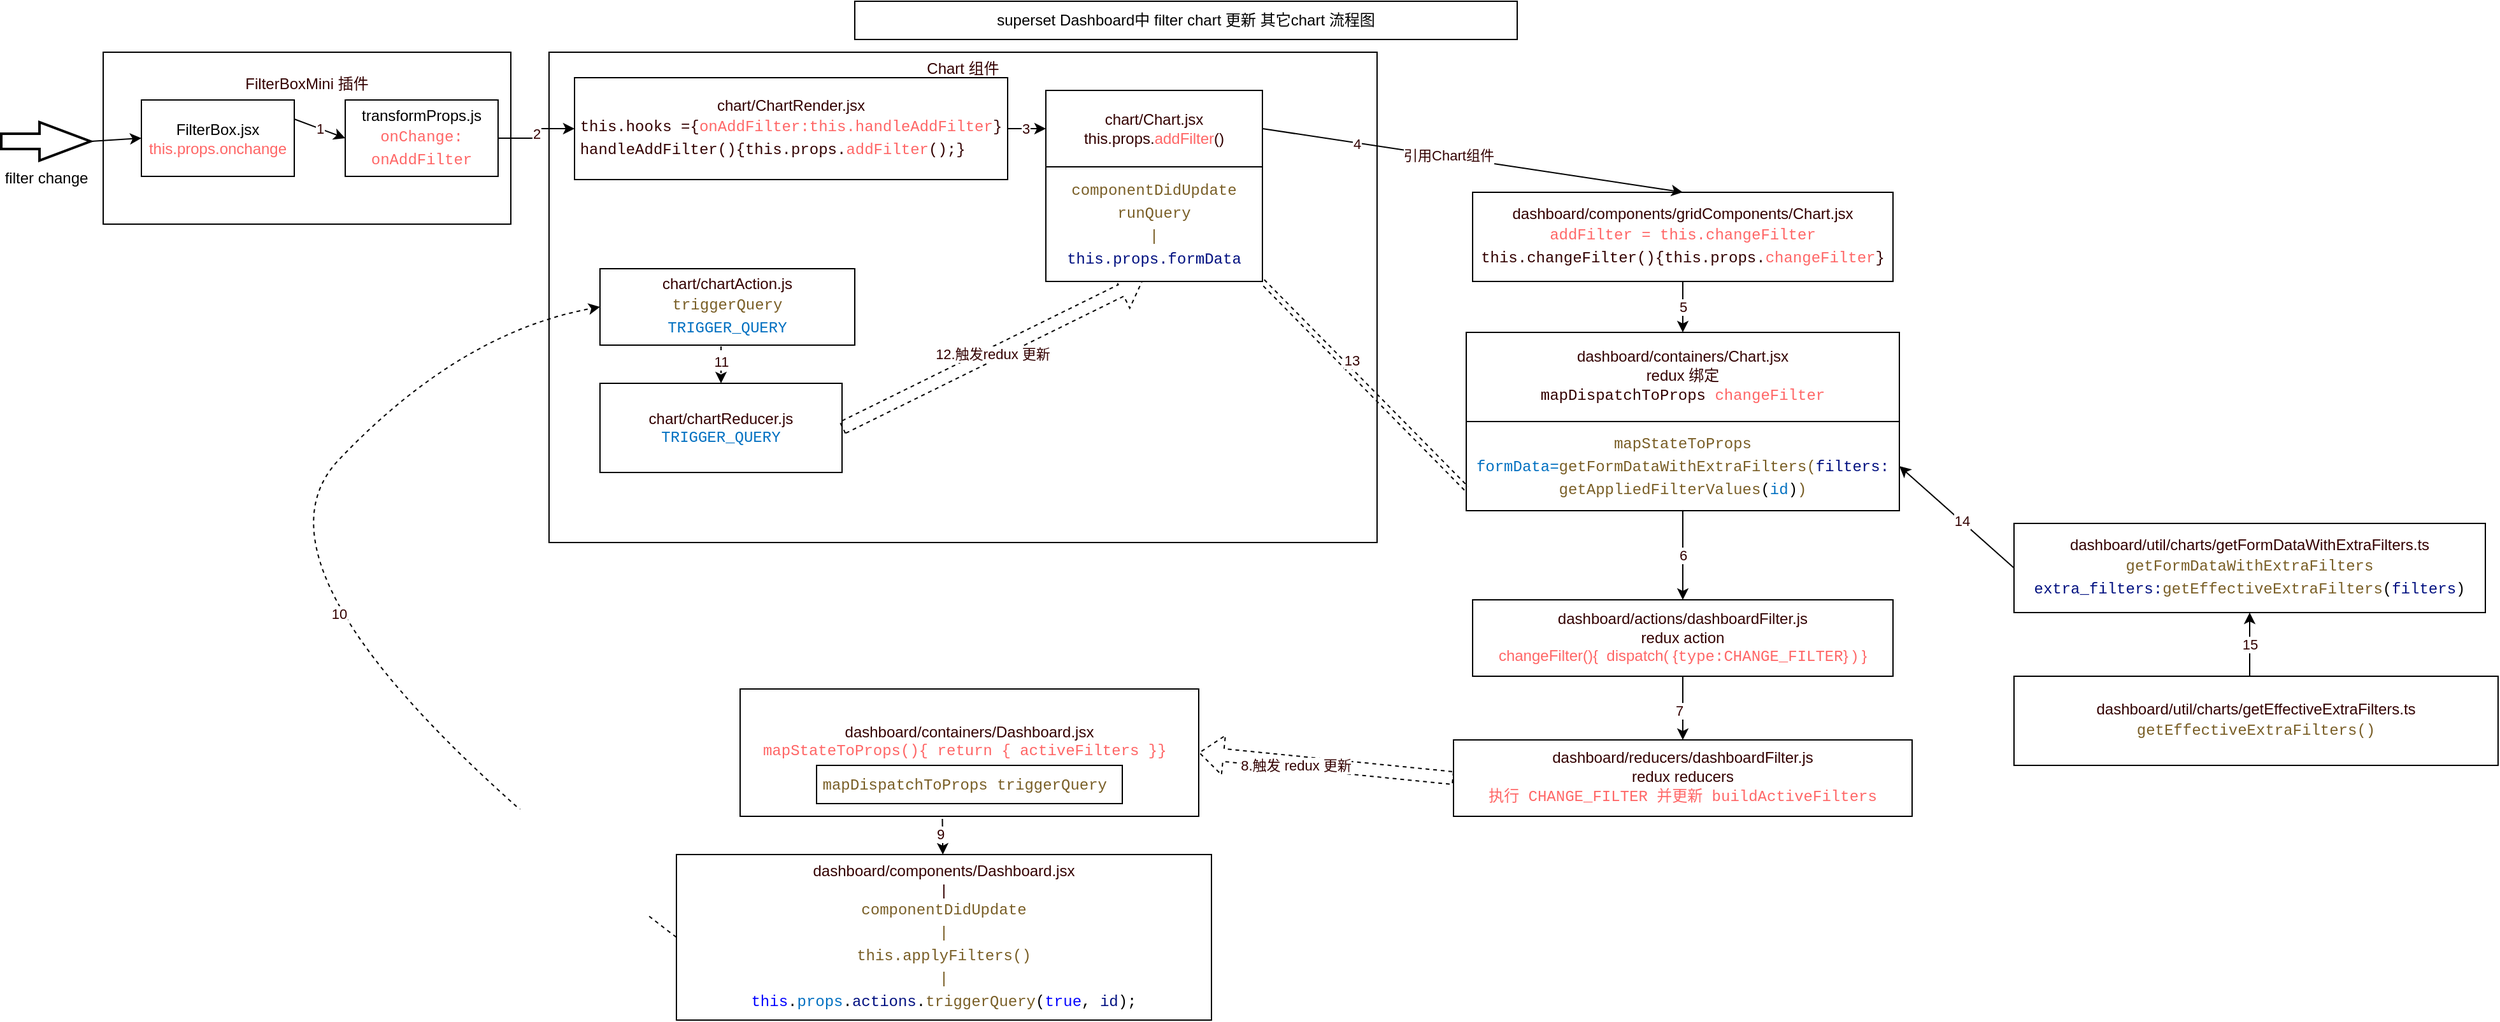 <mxfile version="16.4.2" type="github">
  <diagram id="1yzQ9n3bX9XZIDNbpLdn" name="Page-1">
    <mxGraphModel dx="1426" dy="794" grid="1" gridSize="10" guides="1" tooltips="1" connect="1" arrows="1" fold="1" page="1" pageScale="1" pageWidth="3300" pageHeight="4681" math="0" shadow="0">
      <root>
        <mxCell id="0" />
        <mxCell id="1" parent="0" />
        <mxCell id="QTsBgi_JLnD7-ttwWDAb-37" value="&lt;font color=&quot;#330000&quot;&gt;Chart 组件&lt;br&gt;&lt;br&gt;&lt;br&gt;&lt;br&gt;&lt;br&gt;&lt;br&gt;&lt;br&gt;&lt;br&gt;&lt;br&gt;&lt;br&gt;&lt;br&gt;&lt;br&gt;&lt;br&gt;&lt;br&gt;&lt;br&gt;&lt;br&gt;&lt;br&gt;&lt;br&gt;&lt;br&gt;&lt;br&gt;&lt;br&gt;&lt;br&gt;&lt;br&gt;&lt;br&gt;&lt;br&gt;&lt;br&gt;&lt;/font&gt;" style="rounded=0;whiteSpace=wrap;html=1;fontColor=#FF6666;" parent="1" vertex="1">
          <mxGeometry x="480" y="50" width="650" height="385" as="geometry" />
        </mxCell>
        <mxCell id="QTsBgi_JLnD7-ttwWDAb-19" value="FilterBoxMini 插件&lt;br&gt;&lt;br&gt;&lt;br&gt;&lt;br&gt;&lt;br&gt;&lt;br&gt;&lt;br&gt;" style="rounded=0;whiteSpace=wrap;html=1;fontColor=#330000;" parent="1" vertex="1">
          <mxGeometry x="130" y="50" width="320" height="135" as="geometry" />
        </mxCell>
        <mxCell id="QTsBgi_JLnD7-ttwWDAb-15" value="2" style="edgeStyle=orthogonalEdgeStyle;rounded=0;orthogonalLoop=1;jettySize=auto;html=1;exitX=1;exitY=0.5;exitDx=0;exitDy=0;fontColor=#330000;" parent="1" source="QTsBgi_JLnD7-ttwWDAb-7" target="QTsBgi_JLnD7-ttwWDAb-13" edge="1">
          <mxGeometry relative="1" as="geometry" />
        </mxCell>
        <mxCell id="QTsBgi_JLnD7-ttwWDAb-3" value="filter change&lt;br&gt;" style="verticalLabelPosition=bottom;verticalAlign=top;html=1;strokeWidth=2;shape=mxgraph.arrows2.arrow;dy=0.6;dx=40;notch=0;" parent="1" vertex="1">
          <mxGeometry x="50" y="105" width="70" height="30" as="geometry" />
        </mxCell>
        <mxCell id="QTsBgi_JLnD7-ttwWDAb-6" value="" style="endArrow=classic;html=1;rounded=0;entryX=0;entryY=0.5;entryDx=0;entryDy=0;" parent="1" target="QTsBgi_JLnD7-ttwWDAb-4" edge="1">
          <mxGeometry width="50" height="50" relative="1" as="geometry">
            <mxPoint x="120" y="120" as="sourcePoint" />
            <mxPoint x="170" y="70" as="targetPoint" />
          </mxGeometry>
        </mxCell>
        <mxCell id="QTsBgi_JLnD7-ttwWDAb-13" value="&lt;font color=&quot;#330000&quot;&gt;chart/ChartRender.jsx&lt;/font&gt;&lt;br&gt;&lt;div style=&quot;background-color: rgb(255 , 255 , 255) ; font-family: &amp;#34;menlo&amp;#34; , &amp;#34;monaco&amp;#34; , &amp;#34;courier new&amp;#34; , monospace ; line-height: 18px&quot;&gt;&lt;div style=&quot;text-align: left&quot;&gt;&lt;font color=&quot;#330000&quot;&gt;this.hooks ={&lt;/font&gt;&lt;span style=&quot;text-align: center&quot;&gt;onAddFilter&lt;/span&gt;&lt;span style=&quot;text-align: center&quot;&gt;:&lt;/span&gt;&lt;span style=&quot;text-align: center&quot;&gt;this&lt;/span&gt;&lt;span style=&quot;text-align: center&quot;&gt;.&lt;/span&gt;&lt;span style=&quot;text-align: center&quot;&gt;handleAddFilter&lt;font color=&quot;#330000&quot;&gt;}&lt;/font&gt;&lt;/span&gt;&lt;/div&gt;&lt;div style=&quot;text-align: left&quot;&gt;&lt;div style=&quot;font-family: &amp;#34;menlo&amp;#34; , &amp;#34;monaco&amp;#34; , &amp;#34;courier new&amp;#34; , monospace ; line-height: 18px&quot;&gt;&lt;font color=&quot;#330000&quot;&gt;handleAddFilter(){this.props.&lt;/font&gt;addFilter&lt;font color=&quot;#330000&quot;&gt;();}&lt;/font&gt;&lt;/div&gt;&lt;/div&gt;&lt;/div&gt;" style="rounded=0;whiteSpace=wrap;html=1;fontColor=#FF6666;" parent="1" vertex="1">
          <mxGeometry x="500" y="70" width="340" height="80" as="geometry" />
        </mxCell>
        <mxCell id="QTsBgi_JLnD7-ttwWDAb-17" value="" style="endArrow=classic;html=1;rounded=0;fontColor=#330000;entryX=0;entryY=0.5;entryDx=0;entryDy=0;exitX=1;exitY=0.5;exitDx=0;exitDy=0;" parent="1" source="QTsBgi_JLnD7-ttwWDAb-13" target="QTsBgi_JLnD7-ttwWDAb-16" edge="1">
          <mxGeometry width="50" height="50" relative="1" as="geometry">
            <mxPoint x="820" y="120" as="sourcePoint" />
            <mxPoint x="870" y="70" as="targetPoint" />
          </mxGeometry>
        </mxCell>
        <mxCell id="QTsBgi_JLnD7-ttwWDAb-81" value="3" style="edgeLabel;html=1;align=center;verticalAlign=middle;resizable=0;points=[];fontColor=#330000;" parent="QTsBgi_JLnD7-ttwWDAb-17" vertex="1" connectable="0">
          <mxGeometry x="-0.082" relative="1" as="geometry">
            <mxPoint as="offset" />
          </mxGeometry>
        </mxCell>
        <mxCell id="QTsBgi_JLnD7-ttwWDAb-27" value="dashboard/components/gridComponents/Chart.jsx&lt;br&gt;&lt;div style=&quot;background-color: rgb(255 , 255 , 255) ; font-family: &amp;#34;menlo&amp;#34; , &amp;#34;monaco&amp;#34; , &amp;#34;courier new&amp;#34; , monospace ; line-height: 18px&quot;&gt;&lt;font color=&quot;#ff6666&quot;&gt; addFilter =&amp;nbsp;this.changeFilter&lt;/font&gt;&lt;/div&gt;&lt;div style=&quot;background-color: rgb(255 , 255 , 255) ; font-family: &amp;#34;menlo&amp;#34; , &amp;#34;monaco&amp;#34; , &amp;#34;courier new&amp;#34; , monospace ; line-height: 18px&quot;&gt;this.changeFilter(){this.props.&lt;font color=&quot;#ff6666&quot;&gt;changeFilter&lt;/font&gt;}&lt;/div&gt;" style="rounded=0;whiteSpace=wrap;html=1;fontColor=#330000;align=center;" parent="1" vertex="1">
          <mxGeometry x="1205" y="160" width="330" height="70" as="geometry" />
        </mxCell>
        <mxCell id="QTsBgi_JLnD7-ttwWDAb-28" value="" style="endArrow=classic;html=1;rounded=0;fontColor=#330000;exitX=1;exitY=0.5;exitDx=0;exitDy=0;entryX=0.5;entryY=0;entryDx=0;entryDy=0;" parent="1" source="QTsBgi_JLnD7-ttwWDAb-16" target="QTsBgi_JLnD7-ttwWDAb-27" edge="1">
          <mxGeometry width="50" height="50" relative="1" as="geometry">
            <mxPoint x="1020" y="155" as="sourcePoint" />
            <mxPoint x="1050" y="200" as="targetPoint" />
          </mxGeometry>
        </mxCell>
        <mxCell id="QTsBgi_JLnD7-ttwWDAb-63" value="引用Chart组件" style="edgeLabel;html=1;align=center;verticalAlign=middle;resizable=0;points=[];fontColor=#330000;" parent="QTsBgi_JLnD7-ttwWDAb-28" vertex="1" connectable="0">
          <mxGeometry x="-0.117" y="1" relative="1" as="geometry">
            <mxPoint as="offset" />
          </mxGeometry>
        </mxCell>
        <mxCell id="QTsBgi_JLnD7-ttwWDAb-82" value="4" style="edgeLabel;html=1;align=center;verticalAlign=middle;resizable=0;points=[];fontColor=#330000;" parent="QTsBgi_JLnD7-ttwWDAb-28" vertex="1" connectable="0">
          <mxGeometry x="-0.552" y="-1" relative="1" as="geometry">
            <mxPoint as="offset" />
          </mxGeometry>
        </mxCell>
        <mxCell id="QTsBgi_JLnD7-ttwWDAb-30" value="5" style="endArrow=classic;html=1;rounded=0;fontColor=#330000;exitX=0.5;exitY=1;exitDx=0;exitDy=0;entryX=0.5;entryY=0;entryDx=0;entryDy=0;" parent="1" source="QTsBgi_JLnD7-ttwWDAb-27" target="QTsBgi_JLnD7-ttwWDAb-29" edge="1">
          <mxGeometry width="50" height="50" relative="1" as="geometry">
            <mxPoint x="915" y="310" as="sourcePoint" />
            <mxPoint x="965" y="260" as="targetPoint" />
          </mxGeometry>
        </mxCell>
        <mxCell id="QTsBgi_JLnD7-ttwWDAb-35" style="edgeStyle=orthogonalEdgeStyle;rounded=0;orthogonalLoop=1;jettySize=auto;html=1;exitX=0.5;exitY=1;exitDx=0;exitDy=0;fontColor=#FF6666;" parent="1" source="QTsBgi_JLnD7-ttwWDAb-31" target="QTsBgi_JLnD7-ttwWDAb-33" edge="1">
          <mxGeometry relative="1" as="geometry" />
        </mxCell>
        <mxCell id="QTsBgi_JLnD7-ttwWDAb-83" value="7" style="edgeLabel;html=1;align=center;verticalAlign=middle;resizable=0;points=[];fontColor=#330000;" parent="QTsBgi_JLnD7-ttwWDAb-35" vertex="1" connectable="0">
          <mxGeometry x="0.076" y="-3" relative="1" as="geometry">
            <mxPoint as="offset" />
          </mxGeometry>
        </mxCell>
        <mxCell id="QTsBgi_JLnD7-ttwWDAb-31" value="dashboard/actions/dashboardFilter.js&lt;br&gt;redux action&lt;br&gt;&lt;font color=&quot;#ff6666&quot;&gt;changeFilter(){&amp;nbsp; dispatch( {&lt;span style=&quot;font-family: &amp;#34;menlo&amp;#34; , &amp;#34;monaco&amp;#34; , &amp;#34;courier new&amp;#34; , monospace&quot;&gt;type&lt;/span&gt;&lt;span style=&quot;font-family: &amp;#34;menlo&amp;#34; , &amp;#34;monaco&amp;#34; , &amp;#34;courier new&amp;#34; , monospace&quot;&gt;:&lt;/span&gt;&lt;span style=&quot;font-family: &amp;#34;menlo&amp;#34; , &amp;#34;monaco&amp;#34; , &amp;#34;courier new&amp;#34; , monospace&quot;&gt;CHANGE_FILTER&lt;/span&gt;} ) }&lt;/font&gt;" style="rounded=0;whiteSpace=wrap;html=1;fontColor=#330000;" parent="1" vertex="1">
          <mxGeometry x="1205" y="480" width="330" height="60" as="geometry" />
        </mxCell>
        <mxCell id="QTsBgi_JLnD7-ttwWDAb-32" value="6" style="endArrow=classic;html=1;rounded=0;fontColor=#330000;exitX=0.5;exitY=1;exitDx=0;exitDy=0;entryX=0.5;entryY=0;entryDx=0;entryDy=0;" parent="1" source="QTsBgi_JLnD7-ttwWDAb-64" target="QTsBgi_JLnD7-ttwWDAb-31" edge="1">
          <mxGeometry width="50" height="50" relative="1" as="geometry">
            <mxPoint x="915" y="430" as="sourcePoint" />
            <mxPoint x="1365" y="380" as="targetPoint" />
          </mxGeometry>
        </mxCell>
        <mxCell id="QTsBgi_JLnD7-ttwWDAb-33" value="dashboard/reducers/dashboardFilter.js&lt;br&gt;redux reducers&lt;br&gt;&lt;div style=&quot;background-color: rgb(255 , 255 , 255) ; font-family: &amp;#34;menlo&amp;#34; , &amp;#34;monaco&amp;#34; , &amp;#34;courier new&amp;#34; , monospace ; line-height: 18px&quot;&gt;&lt;font color=&quot;#ff6666&quot;&gt;执行 CHANGE_FILTER 并更新&amp;nbsp;buildActiveFilters&lt;/font&gt;&lt;/div&gt;" style="rounded=0;whiteSpace=wrap;html=1;fontColor=#330000;" parent="1" vertex="1">
          <mxGeometry x="1190" y="590" width="360" height="60" as="geometry" />
        </mxCell>
        <mxCell id="QTsBgi_JLnD7-ttwWDAb-9" value="&lt;font color=&quot;#330000&quot;&gt;1&lt;/font&gt;" style="endArrow=classic;html=1;rounded=0;fontColor=#FF6666;entryX=0;entryY=0.5;entryDx=0;entryDy=0;" parent="1" target="QTsBgi_JLnD7-ttwWDAb-7" edge="1">
          <mxGeometry width="50" height="50" relative="1" as="geometry">
            <mxPoint x="280" y="102.5" as="sourcePoint" />
            <mxPoint x="330" y="52.5" as="targetPoint" />
          </mxGeometry>
        </mxCell>
        <mxCell id="QTsBgi_JLnD7-ttwWDAb-4" value="FilterBox.jsx&lt;br&gt;&lt;font color=&quot;#ff6666&quot;&gt;this.props.onchange&lt;/font&gt;" style="rounded=0;whiteSpace=wrap;html=1;" parent="1" vertex="1">
          <mxGeometry x="160" y="87.5" width="120" height="60" as="geometry" />
        </mxCell>
        <mxCell id="QTsBgi_JLnD7-ttwWDAb-7" value="transformProps.js&lt;br&gt;&lt;div style=&quot;background-color: rgb(255 , 255 , 255) ; font-family: &amp;#34;menlo&amp;#34; , &amp;#34;monaco&amp;#34; , &amp;#34;courier new&amp;#34; , monospace ; line-height: 18px&quot;&gt;&lt;font color=&quot;#ff6666&quot;&gt;onChange: onAddFilter&lt;/font&gt;&lt;/div&gt;" style="rounded=0;whiteSpace=wrap;html=1;" parent="1" vertex="1">
          <mxGeometry x="320" y="87.5" width="120" height="60" as="geometry" />
        </mxCell>
        <mxCell id="QTsBgi_JLnD7-ttwWDAb-43" value="" style="shape=flexArrow;endArrow=classic;html=1;rounded=0;fontColor=#FF6666;exitX=0;exitY=0.5;exitDx=0;exitDy=0;entryX=1;entryY=0.5;entryDx=0;entryDy=0;dashed=1;" parent="1" source="QTsBgi_JLnD7-ttwWDAb-33" target="QTsBgi_JLnD7-ttwWDAb-42" edge="1">
          <mxGeometry width="50" height="50" relative="1" as="geometry">
            <mxPoint x="660" y="410" as="sourcePoint" />
            <mxPoint x="710" y="360" as="targetPoint" />
          </mxGeometry>
        </mxCell>
        <mxCell id="QTsBgi_JLnD7-ttwWDAb-44" value="8.触发 redux 更新" style="edgeLabel;html=1;align=center;verticalAlign=middle;resizable=0;points=[];fontColor=#330000;" parent="QTsBgi_JLnD7-ttwWDAb-43" vertex="1" connectable="0">
          <mxGeometry x="0.24" y="1" relative="1" as="geometry">
            <mxPoint y="1" as="offset" />
          </mxGeometry>
        </mxCell>
        <mxCell id="QTsBgi_JLnD7-ttwWDAb-46" value="&lt;font color=&quot;#330000&quot;&gt;dashboard/components/Dashboard.jsx&lt;br&gt;|&lt;br&gt;&lt;/font&gt;&lt;div style=&quot;color: rgb(0 , 0 , 0) ; background-color: rgb(255 , 255 , 255) ; font-family: &amp;#34;menlo&amp;#34; , &amp;#34;monaco&amp;#34; , &amp;#34;courier new&amp;#34; , monospace ; line-height: 18px&quot;&gt;&lt;span style=&quot;color: #795e26&quot;&gt;componentDidUpdate&lt;/span&gt;&lt;/div&gt;&lt;div style=&quot;background-color: rgb(255 , 255 , 255) ; font-family: &amp;#34;menlo&amp;#34; , &amp;#34;monaco&amp;#34; , &amp;#34;courier new&amp;#34; , monospace ; line-height: 18px&quot;&gt;&lt;font color=&quot;#795e26&quot;&gt;|&lt;/font&gt;&lt;/div&gt;&lt;div style=&quot;color: rgb(0 , 0 , 0) ; background-color: rgb(255 , 255 , 255) ; font-family: &amp;#34;menlo&amp;#34; , &amp;#34;monaco&amp;#34; , &amp;#34;courier new&amp;#34; , monospace ; line-height: 18px&quot;&gt;&lt;span style=&quot;color: #795e26&quot;&gt;this.applyFilters()&lt;/span&gt;&lt;/div&gt;&lt;div style=&quot;color: rgb(0 , 0 , 0) ; background-color: rgb(255 , 255 , 255) ; font-family: &amp;#34;menlo&amp;#34; , &amp;#34;monaco&amp;#34; , &amp;#34;courier new&amp;#34; , monospace ; line-height: 18px&quot;&gt;&lt;span style=&quot;color: #795e26&quot;&gt;|&lt;/span&gt;&lt;/div&gt;&lt;div style=&quot;color: rgb(0 , 0 , 0) ; background-color: rgb(255 , 255 , 255) ; font-family: &amp;#34;menlo&amp;#34; , &amp;#34;monaco&amp;#34; , &amp;#34;courier new&amp;#34; , monospace ; line-height: 18px&quot;&gt;&lt;div style=&quot;font-family: &amp;#34;menlo&amp;#34; , &amp;#34;monaco&amp;#34; , &amp;#34;courier new&amp;#34; , monospace ; line-height: 18px&quot;&gt;&lt;span style=&quot;color: #0000ff&quot;&gt;this&lt;/span&gt;.&lt;span style=&quot;color: #0070c1&quot;&gt;props&lt;/span&gt;.&lt;span style=&quot;color: #001080&quot;&gt;actions&lt;/span&gt;.&lt;span style=&quot;color: #795e26&quot;&gt;triggerQuery&lt;/span&gt;(&lt;span style=&quot;color: #0000ff&quot;&gt;true&lt;/span&gt;, &lt;span style=&quot;color: #001080&quot;&gt;id&lt;/span&gt;);&lt;/div&gt;&lt;/div&gt;" style="rounded=0;whiteSpace=wrap;html=1;fontColor=#FF6666;" parent="1" vertex="1">
          <mxGeometry x="580" y="680" width="420" height="130" as="geometry" />
        </mxCell>
        <mxCell id="QTsBgi_JLnD7-ttwWDAb-47" value="" style="endArrow=classic;html=1;rounded=0;fontColor=#330000;exitX=0.441;exitY=1.02;exitDx=0;exitDy=0;exitPerimeter=0;" parent="1" source="QTsBgi_JLnD7-ttwWDAb-42" target="QTsBgi_JLnD7-ttwWDAb-46" edge="1">
          <mxGeometry width="50" height="50" relative="1" as="geometry">
            <mxPoint x="980" y="660" as="sourcePoint" />
            <mxPoint x="1030" y="610" as="targetPoint" />
          </mxGeometry>
        </mxCell>
        <mxCell id="QTsBgi_JLnD7-ttwWDAb-85" value="9" style="edgeLabel;html=1;align=center;verticalAlign=middle;resizable=0;points=[];fontColor=#330000;" parent="QTsBgi_JLnD7-ttwWDAb-47" vertex="1" connectable="0">
          <mxGeometry x="-0.176" y="-2" relative="1" as="geometry">
            <mxPoint as="offset" />
          </mxGeometry>
        </mxCell>
        <mxCell id="QTsBgi_JLnD7-ttwWDAb-50" value="" style="group" parent="1" vertex="1" connectable="0">
          <mxGeometry x="630" y="550" width="360" height="100" as="geometry" />
        </mxCell>
        <mxCell id="QTsBgi_JLnD7-ttwWDAb-42" value="&lt;div&gt;&lt;span style=&quot;color: rgb(51 , 0 , 0)&quot;&gt;dashboard/containers/Dashboard.jsx&lt;/span&gt;&lt;/div&gt;&lt;span style=&quot;background-color: rgb(255 , 255 , 255) ; font-family: &amp;#34;menlo&amp;#34; , &amp;#34;monaco&amp;#34; , &amp;#34;courier new&amp;#34; , monospace&quot;&gt;&lt;div&gt;mapStateToProps(){ return {&amp;nbsp;activeFilters }}&amp;nbsp;&lt;/div&gt;&lt;div&gt;&lt;div style=&quot;color: rgb(0 , 0 , 0) ; font-family: &amp;#34;menlo&amp;#34; , &amp;#34;monaco&amp;#34; , &amp;#34;courier new&amp;#34; , monospace ; line-height: 18px&quot;&gt;&lt;br&gt;&lt;/div&gt;&lt;/div&gt;&lt;/span&gt;" style="rounded=0;whiteSpace=wrap;html=1;fontColor=#FF6666;align=center;" parent="QTsBgi_JLnD7-ttwWDAb-50" vertex="1">
          <mxGeometry width="360" height="100" as="geometry" />
        </mxCell>
        <mxCell id="QTsBgi_JLnD7-ttwWDAb-48" value="&lt;span style=&quot;font-family: &amp;#34;menlo&amp;#34; , &amp;#34;monaco&amp;#34; , &amp;#34;courier new&amp;#34; , monospace ; background-color: rgb(255 , 255 , 255) ; color: rgb(121 , 94 , 38)&quot;&gt;mapDispatchToProps&amp;nbsp;&lt;/span&gt;&lt;span style=&quot;font-family: &amp;#34;menlo&amp;#34; , &amp;#34;monaco&amp;#34; , &amp;#34;courier new&amp;#34; , monospace ; background-color: rgb(255 , 255 , 255) ; color: rgb(121 , 94 , 38)&quot;&gt;triggerQuery&lt;/span&gt;&lt;span style=&quot;font-family: &amp;#34;menlo&amp;#34; , &amp;#34;monaco&amp;#34; , &amp;#34;courier new&amp;#34; , monospace ; background-color: rgb(255 , 255 , 255) ; color: rgb(121 , 94 , 38)&quot;&gt;&amp;nbsp;&lt;/span&gt;" style="rounded=0;whiteSpace=wrap;html=1;fontColor=#330000;" parent="QTsBgi_JLnD7-ttwWDAb-50" vertex="1">
          <mxGeometry x="60" y="60" width="240" height="30" as="geometry" />
        </mxCell>
        <mxCell id="QTsBgi_JLnD7-ttwWDAb-58" value="11" style="edgeStyle=orthogonalEdgeStyle;rounded=0;orthogonalLoop=1;jettySize=auto;html=1;exitX=0.5;exitY=1;exitDx=0;exitDy=0;entryX=0.5;entryY=0;entryDx=0;entryDy=0;dashed=1;fontColor=#330000;" parent="1" source="QTsBgi_JLnD7-ttwWDAb-53" target="QTsBgi_JLnD7-ttwWDAb-54" edge="1">
          <mxGeometry relative="1" as="geometry" />
        </mxCell>
        <mxCell id="QTsBgi_JLnD7-ttwWDAb-53" value="chart/chartAction.js&lt;br&gt;&lt;div style=&quot;color: rgb(0 , 0 , 0) ; background-color: rgb(255 , 255 , 255) ; font-family: &amp;#34;menlo&amp;#34; , &amp;#34;monaco&amp;#34; , &amp;#34;courier new&amp;#34; , monospace ; line-height: 18px&quot;&gt;&lt;span style=&quot;color: #795e26&quot;&gt;triggerQuery&lt;/span&gt;&lt;/div&gt;&lt;div style=&quot;color: rgb(0 , 0 , 0) ; background-color: rgb(255 , 255 , 255) ; font-family: &amp;#34;menlo&amp;#34; , &amp;#34;monaco&amp;#34; , &amp;#34;courier new&amp;#34; , monospace ; line-height: 18px&quot;&gt;&lt;div style=&quot;font-family: &amp;#34;menlo&amp;#34; , &amp;#34;monaco&amp;#34; , &amp;#34;courier new&amp;#34; , monospace ; line-height: 18px&quot;&gt;&lt;span style=&quot;color: #0070c1&quot;&gt;TRIGGER_QUERY&lt;/span&gt;&lt;/div&gt;&lt;/div&gt;" style="rounded=0;whiteSpace=wrap;html=1;fontColor=#330000;" parent="1" vertex="1">
          <mxGeometry x="520" y="220" width="200" height="60" as="geometry" />
        </mxCell>
        <mxCell id="QTsBgi_JLnD7-ttwWDAb-54" value="chart/chartReducer.js&lt;br&gt;&lt;span style=&quot;color: rgb(0 , 112 , 193) ; font-family: &amp;#34;menlo&amp;#34; , &amp;#34;monaco&amp;#34; , &amp;#34;courier new&amp;#34; , monospace ; background-color: rgb(255 , 255 , 255)&quot;&gt;TRIGGER_QUERY&lt;/span&gt;" style="rounded=0;whiteSpace=wrap;html=1;fontColor=#330000;" parent="1" vertex="1">
          <mxGeometry x="520" y="310" width="190" height="70" as="geometry" />
        </mxCell>
        <mxCell id="QTsBgi_JLnD7-ttwWDAb-56" value="" style="curved=1;endArrow=classic;html=1;rounded=0;dashed=1;fontColor=#330000;exitX=0;exitY=0.5;exitDx=0;exitDy=0;entryX=0;entryY=0.5;entryDx=0;entryDy=0;" parent="1" source="QTsBgi_JLnD7-ttwWDAb-46" target="QTsBgi_JLnD7-ttwWDAb-53" edge="1">
          <mxGeometry width="50" height="50" relative="1" as="geometry">
            <mxPoint x="840" y="470" as="sourcePoint" />
            <mxPoint x="890" y="420" as="targetPoint" />
            <Array as="points">
              <mxPoint x="220" y="470" />
              <mxPoint x="410" y="270" />
            </Array>
          </mxGeometry>
        </mxCell>
        <mxCell id="QTsBgi_JLnD7-ttwWDAb-86" value="10" style="edgeLabel;html=1;align=center;verticalAlign=middle;resizable=0;points=[];fontColor=#330000;" parent="QTsBgi_JLnD7-ttwWDAb-56" vertex="1" connectable="0">
          <mxGeometry x="-0.133" y="-41" relative="1" as="geometry">
            <mxPoint as="offset" />
          </mxGeometry>
        </mxCell>
        <mxCell id="QTsBgi_JLnD7-ttwWDAb-59" value="12.触发redux 更新" style="shape=flexArrow;endArrow=classic;html=1;rounded=0;dashed=1;fontColor=#330000;entryX=0.45;entryY=0.983;entryDx=0;entryDy=0;exitX=1;exitY=0.5;exitDx=0;exitDy=0;entryPerimeter=0;" parent="1" source="QTsBgi_JLnD7-ttwWDAb-54" target="QTsBgi_JLnD7-ttwWDAb-60" edge="1">
          <mxGeometry width="50" height="50" relative="1" as="geometry">
            <mxPoint x="840" y="410" as="sourcePoint" />
            <mxPoint x="890" y="360" as="targetPoint" />
          </mxGeometry>
        </mxCell>
        <mxCell id="QTsBgi_JLnD7-ttwWDAb-65" value="" style="group" parent="1" vertex="1" connectable="0">
          <mxGeometry x="870" y="80" width="170" height="150" as="geometry" />
        </mxCell>
        <mxCell id="QTsBgi_JLnD7-ttwWDAb-16" value="chart/Chart.jsx&lt;br&gt;this.props.&lt;font color=&quot;#ff6666&quot;&gt;addFilter&lt;/font&gt;()" style="rounded=0;whiteSpace=wrap;html=1;fontColor=#330000;" parent="QTsBgi_JLnD7-ttwWDAb-65" vertex="1">
          <mxGeometry width="170" height="60" as="geometry" />
        </mxCell>
        <mxCell id="QTsBgi_JLnD7-ttwWDAb-60" value="&lt;div style=&quot;color: rgb(0 , 0 , 0) ; background-color: rgb(255 , 255 , 255) ; font-family: &amp;#34;menlo&amp;#34; , &amp;#34;monaco&amp;#34; , &amp;#34;courier new&amp;#34; , monospace ; line-height: 18px&quot;&gt;&lt;span style=&quot;color: #795e26&quot;&gt;componentDidUpdate&lt;/span&gt;&lt;/div&gt;&lt;div style=&quot;color: rgb(0 , 0 , 0) ; background-color: rgb(255 , 255 , 255) ; font-family: &amp;#34;menlo&amp;#34; , &amp;#34;monaco&amp;#34; , &amp;#34;courier new&amp;#34; , monospace ; line-height: 18px&quot;&gt;&lt;div style=&quot;font-family: &amp;#34;menlo&amp;#34; , &amp;#34;monaco&amp;#34; , &amp;#34;courier new&amp;#34; , monospace ; line-height: 18px&quot;&gt;&lt;span style=&quot;color: #795e26&quot;&gt;runQuery&lt;/span&gt;&lt;/div&gt;&lt;div style=&quot;font-family: &amp;#34;menlo&amp;#34; , &amp;#34;monaco&amp;#34; , &amp;#34;courier new&amp;#34; , monospace ; line-height: 18px&quot;&gt;&lt;span style=&quot;color: #795e26&quot;&gt;|&lt;/span&gt;&lt;/div&gt;&lt;div style=&quot;font-family: &amp;#34;menlo&amp;#34; , &amp;#34;monaco&amp;#34; , &amp;#34;courier new&amp;#34; , monospace ; line-height: 18px&quot;&gt;&lt;div style=&quot;font-family: &amp;#34;menlo&amp;#34; , &amp;#34;monaco&amp;#34; , &amp;#34;courier new&amp;#34; , monospace ; line-height: 18px&quot;&gt;&lt;span style=&quot;color: #001080&quot;&gt;this.props.formData&lt;/span&gt;&lt;/div&gt;&lt;/div&gt;&lt;/div&gt;" style="rounded=0;whiteSpace=wrap;html=1;fontColor=#330000;" parent="QTsBgi_JLnD7-ttwWDAb-65" vertex="1">
          <mxGeometry y="60" width="170" height="90" as="geometry" />
        </mxCell>
        <mxCell id="QTsBgi_JLnD7-ttwWDAb-68" value="" style="group" parent="1" vertex="1" connectable="0">
          <mxGeometry x="1200" y="270" width="340" height="140" as="geometry" />
        </mxCell>
        <mxCell id="QTsBgi_JLnD7-ttwWDAb-29" value="dashboard/containers/Chart.jsx&lt;br&gt;redux 绑定&lt;br&gt;&lt;div style=&quot;background-color: rgb(255 , 255 , 255) ; font-family: &amp;#34;menlo&amp;#34; , &amp;#34;monaco&amp;#34; , &amp;#34;courier new&amp;#34; , monospace ; line-height: 18px&quot;&gt;mapDispatchToProps&lt;span style=&quot;color: rgb(121 , 94 , 38)&quot;&gt;&amp;nbsp;&lt;/span&gt;&lt;span style=&quot;font-family: &amp;#34;menlo&amp;#34; , &amp;#34;monaco&amp;#34; , &amp;#34;courier new&amp;#34; , monospace&quot;&gt;&lt;font color=&quot;#ff6666&quot;&gt;changeFilter&lt;/font&gt;&lt;/span&gt;&lt;/div&gt;" style="rounded=0;whiteSpace=wrap;html=1;fontColor=#330000;" parent="QTsBgi_JLnD7-ttwWDAb-68" vertex="1">
          <mxGeometry width="340" height="70" as="geometry" />
        </mxCell>
        <mxCell id="QTsBgi_JLnD7-ttwWDAb-64" value="&lt;div style=&quot;color: rgb(0 , 0 , 0) ; background-color: rgb(255 , 255 , 255) ; font-family: &amp;#34;menlo&amp;#34; , &amp;#34;monaco&amp;#34; , &amp;#34;courier new&amp;#34; , monospace ; line-height: 18px&quot;&gt;&lt;div style=&quot;font-family: &amp;#34;menlo&amp;#34; , &amp;#34;monaco&amp;#34; , &amp;#34;courier new&amp;#34; , monospace ; line-height: 18px&quot;&gt;&lt;span style=&quot;color: #795e26&quot;&gt;mapStateToProps&lt;/span&gt;&lt;/div&gt;&lt;/div&gt;&lt;div style=&quot;color: rgb(0 , 0 , 0) ; background-color: rgb(255 , 255 , 255) ; font-family: &amp;#34;menlo&amp;#34; , &amp;#34;monaco&amp;#34; , &amp;#34;courier new&amp;#34; , monospace ; line-height: 18px&quot;&gt;&lt;span style=&quot;color: rgb(0 , 112 , 193) ; font-family: &amp;#34;menlo&amp;#34; , &amp;#34;monaco&amp;#34; , &amp;#34;courier new&amp;#34; , monospace&quot;&gt;formData=&lt;/span&gt;&lt;span style=&quot;color: #795e26&quot;&gt;getFormDataWithExtraFilters(&lt;/span&gt;&lt;span style=&quot;font-family: &amp;#34;menlo&amp;#34; , &amp;#34;monaco&amp;#34; , &amp;#34;courier new&amp;#34; , monospace ; color: rgb(0 , 16 , 128)&quot;&gt;filters&lt;/span&gt;&lt;span style=&quot;font-family: &amp;#34;menlo&amp;#34; , &amp;#34;monaco&amp;#34; , &amp;#34;courier new&amp;#34; , monospace ; color: rgb(0 , 16 , 128)&quot;&gt;:&lt;/span&gt;&lt;span style=&quot;font-family: &amp;#34;menlo&amp;#34; , &amp;#34;monaco&amp;#34; , &amp;#34;courier new&amp;#34; , monospace&quot;&gt; &lt;/span&gt;&lt;span style=&quot;font-family: &amp;#34;menlo&amp;#34; , &amp;#34;monaco&amp;#34; , &amp;#34;courier new&amp;#34; , monospace ; color: rgb(121 , 94 , 38)&quot;&gt;getAppliedFilterValues&lt;/span&gt;&lt;span style=&quot;font-family: &amp;#34;menlo&amp;#34; , &amp;#34;monaco&amp;#34; , &amp;#34;courier new&amp;#34; , monospace&quot;&gt;(&lt;/span&gt;&lt;span style=&quot;font-family: &amp;#34;menlo&amp;#34; , &amp;#34;monaco&amp;#34; , &amp;#34;courier new&amp;#34; , monospace ; color: rgb(0 , 112 , 193)&quot;&gt;id&lt;/span&gt;&lt;span style=&quot;font-family: &amp;#34;menlo&amp;#34; , &amp;#34;monaco&amp;#34; , &amp;#34;courier new&amp;#34; , monospace&quot;&gt;)&lt;/span&gt;&lt;span style=&quot;color: rgb(121 , 94 , 38)&quot;&gt;)&lt;/span&gt;&lt;/div&gt;" style="rounded=0;whiteSpace=wrap;html=1;fontColor=#330000;" parent="QTsBgi_JLnD7-ttwWDAb-68" vertex="1">
          <mxGeometry y="70" width="340" height="70" as="geometry" />
        </mxCell>
        <mxCell id="QTsBgi_JLnD7-ttwWDAb-70" value="" style="shape=link;endArrow=classic;startArrow=classic;html=1;rounded=0;fontColor=#330000;exitX=1;exitY=1;exitDx=0;exitDy=0;entryX=0;entryY=0.75;entryDx=0;entryDy=0;dashed=1;" parent="1" source="QTsBgi_JLnD7-ttwWDAb-60" target="QTsBgi_JLnD7-ttwWDAb-64" edge="1">
          <mxGeometry width="100" height="100" relative="1" as="geometry">
            <mxPoint x="1160" y="400" as="sourcePoint" />
            <mxPoint x="1260" y="300" as="targetPoint" />
          </mxGeometry>
        </mxCell>
        <mxCell id="QTsBgi_JLnD7-ttwWDAb-88" value="13" style="edgeLabel;html=1;align=center;verticalAlign=middle;resizable=0;points=[];fontColor=#330000;" parent="QTsBgi_JLnD7-ttwWDAb-70" vertex="1" connectable="0">
          <mxGeometry x="-0.176" y="6" relative="1" as="geometry">
            <mxPoint y="-1" as="offset" />
          </mxGeometry>
        </mxCell>
        <mxCell id="QTsBgi_JLnD7-ttwWDAb-71" value="dashboard/util/charts/getFormDataWithExtraFilters.ts&lt;br&gt;&lt;div style=&quot;color: rgb(0 , 0 , 0) ; background-color: rgb(255 , 255 , 255) ; font-family: &amp;#34;menlo&amp;#34; , &amp;#34;monaco&amp;#34; , &amp;#34;courier new&amp;#34; , monospace ; line-height: 18px&quot;&gt;&lt;span style=&quot;color: #795e26&quot;&gt;getFormDataWithExtraFilters&lt;/span&gt;&lt;/div&gt;&lt;div style=&quot;color: rgb(0 , 0 , 0) ; background-color: rgb(255 , 255 , 255) ; font-family: &amp;#34;menlo&amp;#34; , &amp;#34;monaco&amp;#34; , &amp;#34;courier new&amp;#34; , monospace ; line-height: 18px&quot;&gt;&lt;div style=&quot;line-height: 18px&quot;&gt;&lt;span style=&quot;color: #001080&quot;&gt;extra_filters&lt;/span&gt;&lt;span style=&quot;color: #001080&quot;&gt;:&lt;/span&gt;&lt;span style=&quot;color: #795e26&quot;&gt;getEffectiveExtraFilters&lt;/span&gt;(&lt;span style=&quot;color: #001080&quot;&gt;filters&lt;/span&gt;)&lt;/div&gt;&lt;/div&gt;" style="rounded=0;whiteSpace=wrap;html=1;fontColor=#330000;" parent="1" vertex="1">
          <mxGeometry x="1630" y="420" width="370" height="70" as="geometry" />
        </mxCell>
        <mxCell id="QTsBgi_JLnD7-ttwWDAb-72" value="&lt;span&gt;dashboard/util/charts/getEffectiveExtraFilters.ts&lt;br&gt;&lt;/span&gt;&lt;div style=&quot;color: rgb(0 , 0 , 0) ; background-color: rgb(255 , 255 , 255) ; font-family: &amp;#34;menlo&amp;#34; , &amp;#34;monaco&amp;#34; , &amp;#34;courier new&amp;#34; , monospace ; line-height: 18px&quot;&gt;&lt;span style=&quot;color: #795e26&quot;&gt;getEffectiveExtraFilters()&lt;/span&gt;&lt;/div&gt;" style="rounded=0;whiteSpace=wrap;html=1;fontColor=#330000;" parent="1" vertex="1">
          <mxGeometry x="1630" y="540" width="380" height="70" as="geometry" />
        </mxCell>
        <mxCell id="QTsBgi_JLnD7-ttwWDAb-75" value="" style="endArrow=none;html=1;rounded=0;fontColor=#330000;entryX=0;entryY=0.5;entryDx=0;entryDy=0;exitX=1;exitY=0.5;exitDx=0;exitDy=0;startArrow=classic;startFill=1;endFill=0;" parent="1" source="QTsBgi_JLnD7-ttwWDAb-64" target="QTsBgi_JLnD7-ttwWDAb-71" edge="1">
          <mxGeometry width="50" height="50" relative="1" as="geometry">
            <mxPoint x="1540" y="380" as="sourcePoint" />
            <mxPoint x="1590" y="330" as="targetPoint" />
          </mxGeometry>
        </mxCell>
        <mxCell id="QTsBgi_JLnD7-ttwWDAb-89" value="14" style="edgeLabel;html=1;align=center;verticalAlign=middle;resizable=0;points=[];fontColor=#330000;" parent="QTsBgi_JLnD7-ttwWDAb-75" vertex="1" connectable="0">
          <mxGeometry x="0.061" y="1" relative="1" as="geometry">
            <mxPoint y="1" as="offset" />
          </mxGeometry>
        </mxCell>
        <mxCell id="QTsBgi_JLnD7-ttwWDAb-77" value="15" style="endArrow=none;html=1;rounded=0;fontColor=#330000;exitX=0.5;exitY=1;exitDx=0;exitDy=0;startArrow=classic;startFill=1;endFill=0;" parent="1" source="QTsBgi_JLnD7-ttwWDAb-71" edge="1">
          <mxGeometry width="50" height="50" relative="1" as="geometry">
            <mxPoint x="1220" y="550" as="sourcePoint" />
            <mxPoint x="1815" y="540" as="targetPoint" />
          </mxGeometry>
        </mxCell>
        <mxCell id="QJcaSf_zx0Kz2pFoY2SW-2" value="superset Dashboard中 filter chart 更新 其它chart 流程图" style="rounded=0;whiteSpace=wrap;html=1;" vertex="1" parent="1">
          <mxGeometry x="720" y="10" width="520" height="30" as="geometry" />
        </mxCell>
      </root>
    </mxGraphModel>
  </diagram>
</mxfile>
